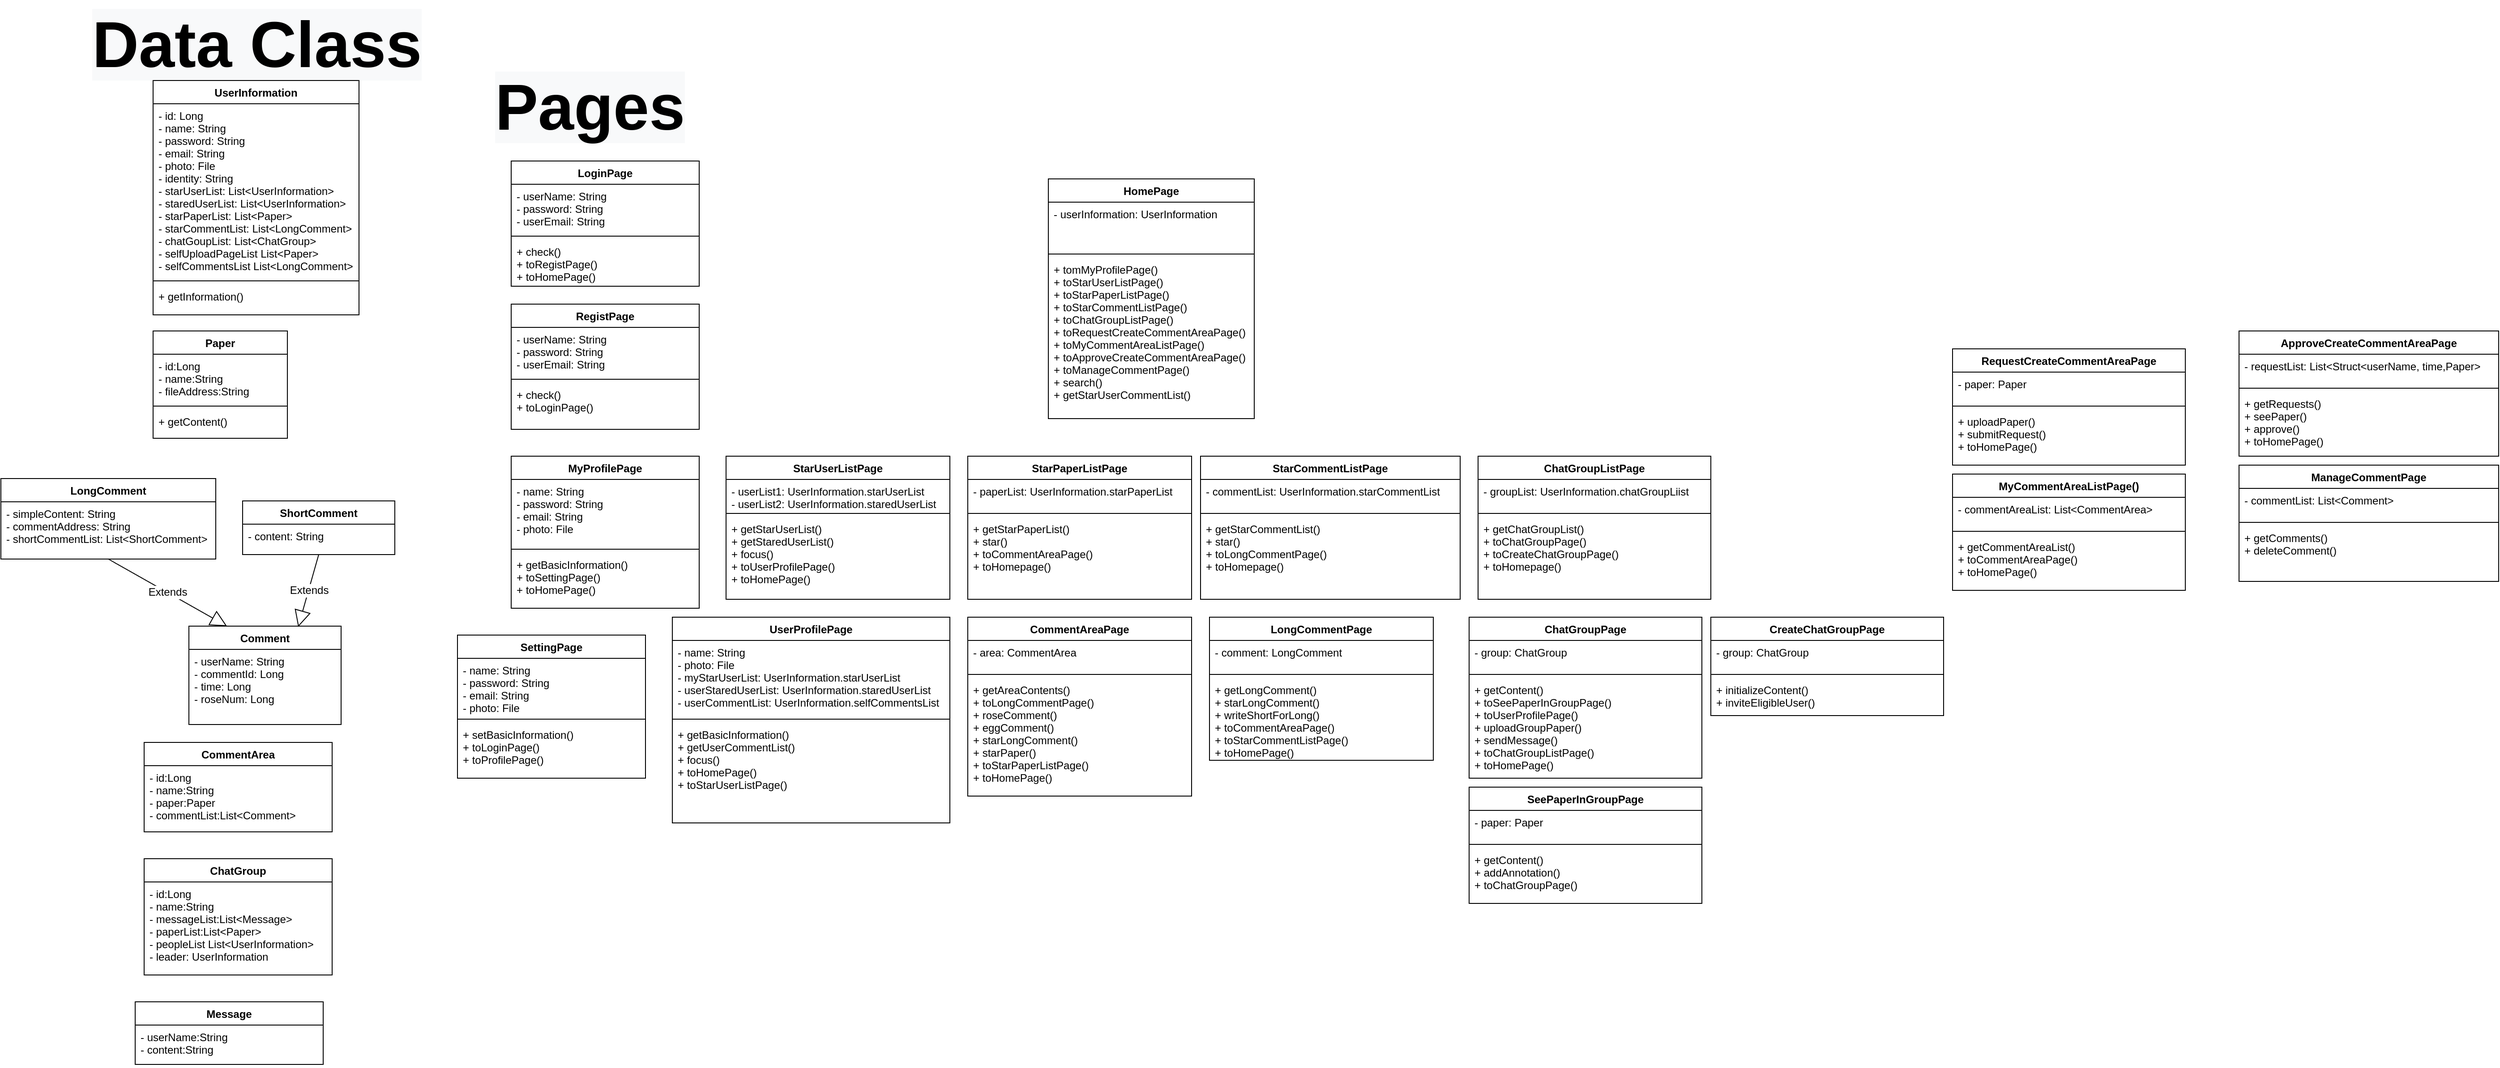 <mxfile version="13.10.0" type="github">
  <diagram id="C5RBs43oDa-KdzZeNtuy" name="Page-1">
    <mxGraphModel dx="1422" dy="794" grid="1" gridSize="10" guides="1" tooltips="1" connect="1" arrows="1" fold="1" page="1" pageScale="1" pageWidth="4681" pageHeight="3300" math="0" shadow="0">
      <root>
        <mxCell id="WIyWlLk6GJQsqaUBKTNV-0" />
        <mxCell id="WIyWlLk6GJQsqaUBKTNV-1" parent="WIyWlLk6GJQsqaUBKTNV-0" />
        <mxCell id="Cxy3Sewu2v3tstVAsMVQ-8" value="ChatGroup" style="swimlane;fontStyle=1;align=center;verticalAlign=top;childLayout=stackLayout;horizontal=1;startSize=26;horizontalStack=0;resizeParent=1;resizeLast=0;collapsible=1;marginBottom=0;rounded=0;shadow=0;strokeWidth=1;" vertex="1" parent="WIyWlLk6GJQsqaUBKTNV-1">
          <mxGeometry x="220" y="2240" width="210" height="130" as="geometry">
            <mxRectangle x="230" y="140" width="160" height="26" as="alternateBounds" />
          </mxGeometry>
        </mxCell>
        <mxCell id="Cxy3Sewu2v3tstVAsMVQ-9" value="- id:Long&#xa;- name:String&#xa;- messageList:List&lt;Message&gt;&#xa;- paperList:List&lt;Paper&gt;&#xa;- peopleList List&lt;UserInformation&gt;&#xa;- leader: UserInformation" style="text;align=left;verticalAlign=top;spacingLeft=4;spacingRight=4;overflow=hidden;rotatable=0;points=[[0,0.5],[1,0.5]];portConstraint=eastwest;" vertex="1" parent="Cxy3Sewu2v3tstVAsMVQ-8">
          <mxGeometry y="26" width="210" height="104" as="geometry" />
        </mxCell>
        <mxCell id="Cxy3Sewu2v3tstVAsMVQ-23" value="CommentArea" style="swimlane;fontStyle=1;align=center;verticalAlign=top;childLayout=stackLayout;horizontal=1;startSize=26;horizontalStack=0;resizeParent=1;resizeLast=0;collapsible=1;marginBottom=0;rounded=0;shadow=0;strokeWidth=1;" vertex="1" parent="WIyWlLk6GJQsqaUBKTNV-1">
          <mxGeometry x="220" y="2110" width="210" height="100" as="geometry">
            <mxRectangle x="230" y="140" width="160" height="26" as="alternateBounds" />
          </mxGeometry>
        </mxCell>
        <mxCell id="Cxy3Sewu2v3tstVAsMVQ-24" value="- id:Long&#xa;- name:String&#xa;- paper:Paper&#xa;- commentList:List&lt;Comment&gt;" style="text;align=left;verticalAlign=top;spacingLeft=4;spacingRight=4;overflow=hidden;rotatable=0;points=[[0,0.5],[1,0.5]];portConstraint=eastwest;" vertex="1" parent="Cxy3Sewu2v3tstVAsMVQ-23">
          <mxGeometry y="26" width="210" height="74" as="geometry" />
        </mxCell>
        <mxCell id="Cxy3Sewu2v3tstVAsMVQ-37" value="LoginPage" style="swimlane;fontStyle=1;align=center;verticalAlign=top;childLayout=stackLayout;horizontal=1;startSize=26;horizontalStack=0;resizeParent=1;resizeLast=0;collapsible=1;marginBottom=0;rounded=0;shadow=0;strokeWidth=1;" vertex="1" parent="WIyWlLk6GJQsqaUBKTNV-1">
          <mxGeometry x="630" y="1460" width="210" height="140" as="geometry">
            <mxRectangle x="230" y="140" width="160" height="26" as="alternateBounds" />
          </mxGeometry>
        </mxCell>
        <mxCell id="Cxy3Sewu2v3tstVAsMVQ-38" value="- userName: String&#xa;- password: String&#xa;- userEmail: String" style="text;align=left;verticalAlign=top;spacingLeft=4;spacingRight=4;overflow=hidden;rotatable=0;points=[[0,0.5],[1,0.5]];portConstraint=eastwest;" vertex="1" parent="Cxy3Sewu2v3tstVAsMVQ-37">
          <mxGeometry y="26" width="210" height="54" as="geometry" />
        </mxCell>
        <mxCell id="Cxy3Sewu2v3tstVAsMVQ-39" value="" style="line;html=1;strokeWidth=1;align=left;verticalAlign=middle;spacingTop=-1;spacingLeft=3;spacingRight=3;rotatable=0;labelPosition=right;points=[];portConstraint=eastwest;" vertex="1" parent="Cxy3Sewu2v3tstVAsMVQ-37">
          <mxGeometry y="80" width="210" height="8" as="geometry" />
        </mxCell>
        <mxCell id="Cxy3Sewu2v3tstVAsMVQ-40" value="+ check()&#xa;+ toRegistPage()&#xa;+ toHomePage()" style="text;align=left;verticalAlign=top;spacingLeft=4;spacingRight=4;overflow=hidden;rotatable=0;points=[[0,0.5],[1,0.5]];portConstraint=eastwest;" vertex="1" parent="Cxy3Sewu2v3tstVAsMVQ-37">
          <mxGeometry y="88" width="210" height="52" as="geometry" />
        </mxCell>
        <mxCell id="Cxy3Sewu2v3tstVAsMVQ-41" value="RegistPage" style="swimlane;fontStyle=1;align=center;verticalAlign=top;childLayout=stackLayout;horizontal=1;startSize=26;horizontalStack=0;resizeParent=1;resizeLast=0;collapsible=1;marginBottom=0;rounded=0;shadow=0;strokeWidth=1;" vertex="1" parent="WIyWlLk6GJQsqaUBKTNV-1">
          <mxGeometry x="630" y="1620" width="210" height="140" as="geometry">
            <mxRectangle x="230" y="140" width="160" height="26" as="alternateBounds" />
          </mxGeometry>
        </mxCell>
        <mxCell id="Cxy3Sewu2v3tstVAsMVQ-42" value="- userName: String&#xa;- password: String&#xa;- userEmail: String" style="text;align=left;verticalAlign=top;spacingLeft=4;spacingRight=4;overflow=hidden;rotatable=0;points=[[0,0.5],[1,0.5]];portConstraint=eastwest;" vertex="1" parent="Cxy3Sewu2v3tstVAsMVQ-41">
          <mxGeometry y="26" width="210" height="54" as="geometry" />
        </mxCell>
        <mxCell id="Cxy3Sewu2v3tstVAsMVQ-43" value="" style="line;html=1;strokeWidth=1;align=left;verticalAlign=middle;spacingTop=-1;spacingLeft=3;spacingRight=3;rotatable=0;labelPosition=right;points=[];portConstraint=eastwest;" vertex="1" parent="Cxy3Sewu2v3tstVAsMVQ-41">
          <mxGeometry y="80" width="210" height="8" as="geometry" />
        </mxCell>
        <mxCell id="Cxy3Sewu2v3tstVAsMVQ-44" value="+ check()&#xa;+ toLoginPage()" style="text;align=left;verticalAlign=top;spacingLeft=4;spacingRight=4;overflow=hidden;rotatable=0;points=[[0,0.5],[1,0.5]];portConstraint=eastwest;" vertex="1" parent="Cxy3Sewu2v3tstVAsMVQ-41">
          <mxGeometry y="88" width="210" height="52" as="geometry" />
        </mxCell>
        <mxCell id="Cxy3Sewu2v3tstVAsMVQ-47" value="&lt;span style=&quot;color: rgb(0, 0, 0); font-family: helvetica; font-size: 72px; font-style: normal; font-weight: 700; letter-spacing: normal; text-align: center; text-indent: 0px; text-transform: none; word-spacing: 0px; background-color: rgb(248, 249, 250); display: inline; float: none;&quot;&gt;Pages&lt;br style=&quot;font-size: 72px;&quot;&gt;&lt;/span&gt;" style="text;whiteSpace=wrap;html=1;fontSize=72;" vertex="1" parent="WIyWlLk6GJQsqaUBKTNV-1">
          <mxGeometry x="610" y="1350" width="250" height="90" as="geometry" />
        </mxCell>
        <mxCell id="Cxy3Sewu2v3tstVAsMVQ-48" value="HomePage" style="swimlane;fontStyle=1;align=center;verticalAlign=top;childLayout=stackLayout;horizontal=1;startSize=26;horizontalStack=0;resizeParent=1;resizeLast=0;collapsible=1;marginBottom=0;rounded=0;shadow=0;strokeWidth=1;" vertex="1" parent="WIyWlLk6GJQsqaUBKTNV-1">
          <mxGeometry x="1230" y="1480" width="230" height="268" as="geometry">
            <mxRectangle x="230" y="140" width="160" height="26" as="alternateBounds" />
          </mxGeometry>
        </mxCell>
        <mxCell id="Cxy3Sewu2v3tstVAsMVQ-49" value="- userInformation: UserInformation" style="text;align=left;verticalAlign=top;spacingLeft=4;spacingRight=4;overflow=hidden;rotatable=0;points=[[0,0.5],[1,0.5]];portConstraint=eastwest;" vertex="1" parent="Cxy3Sewu2v3tstVAsMVQ-48">
          <mxGeometry y="26" width="230" height="54" as="geometry" />
        </mxCell>
        <mxCell id="Cxy3Sewu2v3tstVAsMVQ-50" value="" style="line;html=1;strokeWidth=1;align=left;verticalAlign=middle;spacingTop=-1;spacingLeft=3;spacingRight=3;rotatable=0;labelPosition=right;points=[];portConstraint=eastwest;" vertex="1" parent="Cxy3Sewu2v3tstVAsMVQ-48">
          <mxGeometry y="80" width="230" height="8" as="geometry" />
        </mxCell>
        <mxCell id="Cxy3Sewu2v3tstVAsMVQ-51" value="+ tomMyProfilePage()&#xa;+ toStarUserListPage()&#xa;+ toStarPaperListPage()&#xa;+ toStarCommentListPage()&#xa;+ toChatGroupListPage()&#xa;+ toRequestCreateCommentAreaPage()&#xa;+ toMyCommentAreaListPage()&#xa;+ toApproveCreateCommentAreaPage()&#xa;+ toManageCommentPage()&#xa;+ search()&#xa;+ getStarUserCommentList()" style="text;align=left;verticalAlign=top;spacingLeft=4;spacingRight=4;overflow=hidden;rotatable=0;points=[[0,0.5],[1,0.5]];portConstraint=eastwest;" vertex="1" parent="Cxy3Sewu2v3tstVAsMVQ-48">
          <mxGeometry y="88" width="230" height="162" as="geometry" />
        </mxCell>
        <mxCell id="Cxy3Sewu2v3tstVAsMVQ-52" value="&lt;span style=&quot;color: rgb(0 , 0 , 0) ; font-family: &amp;#34;helvetica&amp;#34; ; font-size: 72px ; font-style: normal ; font-weight: 700 ; letter-spacing: normal ; text-align: center ; text-indent: 0px ; text-transform: none ; word-spacing: 0px ; background-color: rgb(248 , 249 , 250) ; display: inline ; float: none&quot;&gt;Data Class&lt;br style=&quot;font-size: 72px&quot;&gt;&lt;/span&gt;" style="text;whiteSpace=wrap;html=1;fontSize=72;" vertex="1" parent="WIyWlLk6GJQsqaUBKTNV-1">
          <mxGeometry x="160" y="1280" width="400" height="90" as="geometry" />
        </mxCell>
        <mxCell id="Cxy3Sewu2v3tstVAsMVQ-53" value="UserInformation" style="swimlane;fontStyle=1;align=center;verticalAlign=top;childLayout=stackLayout;horizontal=1;startSize=26;horizontalStack=0;resizeParent=1;resizeLast=0;collapsible=1;marginBottom=0;rounded=0;shadow=0;strokeWidth=1;" vertex="1" parent="WIyWlLk6GJQsqaUBKTNV-1">
          <mxGeometry x="230" y="1370" width="230" height="262" as="geometry">
            <mxRectangle x="630" y="1370" width="160" height="26" as="alternateBounds" />
          </mxGeometry>
        </mxCell>
        <mxCell id="Cxy3Sewu2v3tstVAsMVQ-54" value="- id: Long&#xa;- name: String&#xa;- password: String&#xa;- email: String&#xa;- photo: File&#xa;- identity: String&#xa;- starUserList: List&lt;UserInformation&gt;&#xa;- staredUserList: List&lt;UserInformation&gt;&#xa;- starPaperList: List&lt;Paper&gt;&#xa;- starCommentList: List&lt;LongComment&gt;&#xa;- chatGoupList: List&lt;ChatGroup&gt;&#xa;- selfUploadPageList List&lt;Paper&gt;&#xa;- selfCommentsList List&lt;LongComment&gt;" style="text;align=left;verticalAlign=top;spacingLeft=4;spacingRight=4;overflow=hidden;rotatable=0;points=[[0,0.5],[1,0.5]];portConstraint=eastwest;" vertex="1" parent="Cxy3Sewu2v3tstVAsMVQ-53">
          <mxGeometry y="26" width="230" height="194" as="geometry" />
        </mxCell>
        <mxCell id="Cxy3Sewu2v3tstVAsMVQ-60" value="" style="line;strokeWidth=1;fillColor=none;align=left;verticalAlign=middle;spacingTop=-1;spacingLeft=3;spacingRight=3;rotatable=0;labelPosition=right;points=[];portConstraint=eastwest;fontSize=72;" vertex="1" parent="Cxy3Sewu2v3tstVAsMVQ-53">
          <mxGeometry y="220" width="230" height="8" as="geometry" />
        </mxCell>
        <mxCell id="Cxy3Sewu2v3tstVAsMVQ-85" value="+ getInformation()" style="text;align=left;verticalAlign=top;spacingLeft=4;spacingRight=4;overflow=hidden;rotatable=0;points=[[0,0.5],[1,0.5]];portConstraint=eastwest;" vertex="1" parent="Cxy3Sewu2v3tstVAsMVQ-53">
          <mxGeometry y="228" width="230" height="20" as="geometry" />
        </mxCell>
        <mxCell id="Cxy3Sewu2v3tstVAsMVQ-55" value="Paper" style="swimlane;fontStyle=1;align=center;verticalAlign=top;childLayout=stackLayout;horizontal=1;startSize=26;horizontalStack=0;resizeParent=1;resizeLast=0;collapsible=1;marginBottom=0;rounded=0;shadow=0;strokeWidth=1;" vertex="1" parent="WIyWlLk6GJQsqaUBKTNV-1">
          <mxGeometry x="230" y="1650" width="150" height="120" as="geometry">
            <mxRectangle x="230" y="140" width="160" height="26" as="alternateBounds" />
          </mxGeometry>
        </mxCell>
        <mxCell id="Cxy3Sewu2v3tstVAsMVQ-56" value="- id:Long&#xa;- name:String&#xa;- fileAddress:String" style="text;align=left;verticalAlign=top;spacingLeft=4;spacingRight=4;overflow=hidden;rotatable=0;points=[[0,0.5],[1,0.5]];portConstraint=eastwest;" vertex="1" parent="Cxy3Sewu2v3tstVAsMVQ-55">
          <mxGeometry y="26" width="150" height="54" as="geometry" />
        </mxCell>
        <mxCell id="Cxy3Sewu2v3tstVAsMVQ-57" value="" style="line;html=1;strokeWidth=1;align=left;verticalAlign=middle;spacingTop=-1;spacingLeft=3;spacingRight=3;rotatable=0;labelPosition=right;points=[];portConstraint=eastwest;" vertex="1" parent="Cxy3Sewu2v3tstVAsMVQ-55">
          <mxGeometry y="80" width="150" height="8" as="geometry" />
        </mxCell>
        <mxCell id="Cxy3Sewu2v3tstVAsMVQ-58" value="+ getContent()" style="text;align=left;verticalAlign=top;spacingLeft=4;spacingRight=4;overflow=hidden;rotatable=0;points=[[0,0.5],[1,0.5]];portConstraint=eastwest;" vertex="1" parent="Cxy3Sewu2v3tstVAsMVQ-55">
          <mxGeometry y="88" width="150" height="32" as="geometry" />
        </mxCell>
        <mxCell id="Cxy3Sewu2v3tstVAsMVQ-61" value="LongComment" style="swimlane;fontStyle=1;align=center;verticalAlign=top;childLayout=stackLayout;horizontal=1;startSize=26;horizontalStack=0;resizeParent=1;resizeLast=0;collapsible=1;marginBottom=0;rounded=0;shadow=0;strokeWidth=1;" vertex="1" parent="WIyWlLk6GJQsqaUBKTNV-1">
          <mxGeometry x="60" y="1815" width="240" height="90" as="geometry">
            <mxRectangle x="230" y="140" width="160" height="26" as="alternateBounds" />
          </mxGeometry>
        </mxCell>
        <mxCell id="Cxy3Sewu2v3tstVAsMVQ-62" value="- simpleContent: String&#xa;- commentAddress: String&#xa;- shortCommentList: List&lt;ShortComment&gt;" style="text;align=left;verticalAlign=top;spacingLeft=4;spacingRight=4;overflow=hidden;rotatable=0;points=[[0,0.5],[1,0.5]];portConstraint=eastwest;" vertex="1" parent="Cxy3Sewu2v3tstVAsMVQ-61">
          <mxGeometry y="26" width="240" height="44" as="geometry" />
        </mxCell>
        <mxCell id="Cxy3Sewu2v3tstVAsMVQ-63" value="ShortComment" style="swimlane;fontStyle=1;align=center;verticalAlign=top;childLayout=stackLayout;horizontal=1;startSize=26;horizontalStack=0;resizeParent=1;resizeLast=0;collapsible=1;marginBottom=0;rounded=0;shadow=0;strokeWidth=1;" vertex="1" parent="WIyWlLk6GJQsqaUBKTNV-1">
          <mxGeometry x="330" y="1840" width="170" height="60" as="geometry">
            <mxRectangle x="230" y="140" width="160" height="26" as="alternateBounds" />
          </mxGeometry>
        </mxCell>
        <mxCell id="Cxy3Sewu2v3tstVAsMVQ-64" value="- content: String" style="text;align=left;verticalAlign=top;spacingLeft=4;spacingRight=4;overflow=hidden;rotatable=0;points=[[0,0.5],[1,0.5]];portConstraint=eastwest;" vertex="1" parent="Cxy3Sewu2v3tstVAsMVQ-63">
          <mxGeometry y="26" width="170" height="24" as="geometry" />
        </mxCell>
        <mxCell id="Cxy3Sewu2v3tstVAsMVQ-69" value="MyProfilePage" style="swimlane;fontStyle=1;align=center;verticalAlign=top;childLayout=stackLayout;horizontal=1;startSize=26;horizontalStack=0;resizeParent=1;resizeLast=0;collapsible=1;marginBottom=0;rounded=0;shadow=0;strokeWidth=1;" vertex="1" parent="WIyWlLk6GJQsqaUBKTNV-1">
          <mxGeometry x="630" y="1790" width="210" height="170" as="geometry">
            <mxRectangle x="230" y="140" width="160" height="26" as="alternateBounds" />
          </mxGeometry>
        </mxCell>
        <mxCell id="Cxy3Sewu2v3tstVAsMVQ-70" value="- name: String&#xa;- password: String&#xa;- email: String&#xa;- photo: File" style="text;align=left;verticalAlign=top;spacingLeft=4;spacingRight=4;overflow=hidden;rotatable=0;points=[[0,0.5],[1,0.5]];portConstraint=eastwest;" vertex="1" parent="Cxy3Sewu2v3tstVAsMVQ-69">
          <mxGeometry y="26" width="210" height="74" as="geometry" />
        </mxCell>
        <mxCell id="Cxy3Sewu2v3tstVAsMVQ-71" value="" style="line;html=1;strokeWidth=1;align=left;verticalAlign=middle;spacingTop=-1;spacingLeft=3;spacingRight=3;rotatable=0;labelPosition=right;points=[];portConstraint=eastwest;" vertex="1" parent="Cxy3Sewu2v3tstVAsMVQ-69">
          <mxGeometry y="100" width="210" height="8" as="geometry" />
        </mxCell>
        <mxCell id="Cxy3Sewu2v3tstVAsMVQ-72" value="+ getBasicInformation()&#xa;+ toSettingPage()&#xa;+ toHomePage()&#xa;" style="text;align=left;verticalAlign=top;spacingLeft=4;spacingRight=4;overflow=hidden;rotatable=0;points=[[0,0.5],[1,0.5]];portConstraint=eastwest;" vertex="1" parent="Cxy3Sewu2v3tstVAsMVQ-69">
          <mxGeometry y="108" width="210" height="62" as="geometry" />
        </mxCell>
        <mxCell id="Cxy3Sewu2v3tstVAsMVQ-73" value="SettingPage" style="swimlane;fontStyle=1;align=center;verticalAlign=top;childLayout=stackLayout;horizontal=1;startSize=26;horizontalStack=0;resizeParent=1;resizeLast=0;collapsible=1;marginBottom=0;rounded=0;shadow=0;strokeWidth=1;" vertex="1" parent="WIyWlLk6GJQsqaUBKTNV-1">
          <mxGeometry x="570" y="1990" width="210" height="160" as="geometry">
            <mxRectangle x="230" y="140" width="160" height="26" as="alternateBounds" />
          </mxGeometry>
        </mxCell>
        <mxCell id="Cxy3Sewu2v3tstVAsMVQ-74" value="- name: String&#xa;- password: String&#xa;- email: String&#xa;- photo: File" style="text;align=left;verticalAlign=top;spacingLeft=4;spacingRight=4;overflow=hidden;rotatable=0;points=[[0,0.5],[1,0.5]];portConstraint=eastwest;" vertex="1" parent="Cxy3Sewu2v3tstVAsMVQ-73">
          <mxGeometry y="26" width="210" height="64" as="geometry" />
        </mxCell>
        <mxCell id="Cxy3Sewu2v3tstVAsMVQ-75" value="" style="line;html=1;strokeWidth=1;align=left;verticalAlign=middle;spacingTop=-1;spacingLeft=3;spacingRight=3;rotatable=0;labelPosition=right;points=[];portConstraint=eastwest;" vertex="1" parent="Cxy3Sewu2v3tstVAsMVQ-73">
          <mxGeometry y="90" width="210" height="8" as="geometry" />
        </mxCell>
        <mxCell id="Cxy3Sewu2v3tstVAsMVQ-76" value="+ setBasicInformation()&#xa;+ toLoginPage()&#xa;+ toProfilePage()&#xa;" style="text;align=left;verticalAlign=top;spacingLeft=4;spacingRight=4;overflow=hidden;rotatable=0;points=[[0,0.5],[1,0.5]];portConstraint=eastwest;" vertex="1" parent="Cxy3Sewu2v3tstVAsMVQ-73">
          <mxGeometry y="98" width="210" height="62" as="geometry" />
        </mxCell>
        <mxCell id="Cxy3Sewu2v3tstVAsMVQ-77" value="StarUserListPage" style="swimlane;fontStyle=1;align=center;verticalAlign=top;childLayout=stackLayout;horizontal=1;startSize=26;horizontalStack=0;resizeParent=1;resizeLast=0;collapsible=1;marginBottom=0;rounded=0;shadow=0;strokeWidth=1;" vertex="1" parent="WIyWlLk6GJQsqaUBKTNV-1">
          <mxGeometry x="870" y="1790" width="250" height="160" as="geometry">
            <mxRectangle x="230" y="140" width="160" height="26" as="alternateBounds" />
          </mxGeometry>
        </mxCell>
        <mxCell id="Cxy3Sewu2v3tstVAsMVQ-78" value="- userList1: UserInformation.starUserList&#xa;- userList2: UserInformation.staredUserList" style="text;align=left;verticalAlign=top;spacingLeft=4;spacingRight=4;overflow=hidden;rotatable=0;points=[[0,0.5],[1,0.5]];portConstraint=eastwest;" vertex="1" parent="Cxy3Sewu2v3tstVAsMVQ-77">
          <mxGeometry y="26" width="250" height="34" as="geometry" />
        </mxCell>
        <mxCell id="Cxy3Sewu2v3tstVAsMVQ-79" value="" style="line;html=1;strokeWidth=1;align=left;verticalAlign=middle;spacingTop=-1;spacingLeft=3;spacingRight=3;rotatable=0;labelPosition=right;points=[];portConstraint=eastwest;" vertex="1" parent="Cxy3Sewu2v3tstVAsMVQ-77">
          <mxGeometry y="60" width="250" height="8" as="geometry" />
        </mxCell>
        <mxCell id="Cxy3Sewu2v3tstVAsMVQ-80" value="+ getStarUserList()&#xa;+ getStaredUserList()&#xa;+ focus()&#xa;+ toUserProfilePage()&#xa;+ toHomePage()" style="text;align=left;verticalAlign=top;spacingLeft=4;spacingRight=4;overflow=hidden;rotatable=0;points=[[0,0.5],[1,0.5]];portConstraint=eastwest;" vertex="1" parent="Cxy3Sewu2v3tstVAsMVQ-77">
          <mxGeometry y="68" width="250" height="92" as="geometry" />
        </mxCell>
        <mxCell id="Cxy3Sewu2v3tstVAsMVQ-81" value="UserProfilePage" style="swimlane;fontStyle=1;align=center;verticalAlign=top;childLayout=stackLayout;horizontal=1;startSize=26;horizontalStack=0;resizeParent=1;resizeLast=0;collapsible=1;marginBottom=0;rounded=0;shadow=0;strokeWidth=1;" vertex="1" parent="WIyWlLk6GJQsqaUBKTNV-1">
          <mxGeometry x="810" y="1970" width="310" height="230" as="geometry">
            <mxRectangle x="230" y="140" width="160" height="26" as="alternateBounds" />
          </mxGeometry>
        </mxCell>
        <mxCell id="Cxy3Sewu2v3tstVAsMVQ-82" value="- name: String&#xa;- photo: File&#xa;- myStarUserList: UserInformation.starUserList&#xa;- userStaredUserList: UserInformation.staredUserList&#xa;- userCommentList: UserInformation.selfCommentsList" style="text;align=left;verticalAlign=top;spacingLeft=4;spacingRight=4;overflow=hidden;rotatable=0;points=[[0,0.5],[1,0.5]];portConstraint=eastwest;" vertex="1" parent="Cxy3Sewu2v3tstVAsMVQ-81">
          <mxGeometry y="26" width="310" height="84" as="geometry" />
        </mxCell>
        <mxCell id="Cxy3Sewu2v3tstVAsMVQ-83" value="" style="line;html=1;strokeWidth=1;align=left;verticalAlign=middle;spacingTop=-1;spacingLeft=3;spacingRight=3;rotatable=0;labelPosition=right;points=[];portConstraint=eastwest;" vertex="1" parent="Cxy3Sewu2v3tstVAsMVQ-81">
          <mxGeometry y="110" width="310" height="8" as="geometry" />
        </mxCell>
        <mxCell id="Cxy3Sewu2v3tstVAsMVQ-84" value="+ getBasicInformation()&#xa;+ getUserCommentList()&#xa;+ focus()&#xa;+ toHomePage()&#xa;+ toStarUserListPage()&#xa;" style="text;align=left;verticalAlign=top;spacingLeft=4;spacingRight=4;overflow=hidden;rotatable=0;points=[[0,0.5],[1,0.5]];portConstraint=eastwest;" vertex="1" parent="Cxy3Sewu2v3tstVAsMVQ-81">
          <mxGeometry y="118" width="310" height="112" as="geometry" />
        </mxCell>
        <mxCell id="Cxy3Sewu2v3tstVAsMVQ-86" value="StarPaperListPage" style="swimlane;fontStyle=1;align=center;verticalAlign=top;childLayout=stackLayout;horizontal=1;startSize=26;horizontalStack=0;resizeParent=1;resizeLast=0;collapsible=1;marginBottom=0;rounded=0;shadow=0;strokeWidth=1;" vertex="1" parent="WIyWlLk6GJQsqaUBKTNV-1">
          <mxGeometry x="1140" y="1790" width="250" height="160" as="geometry">
            <mxRectangle x="230" y="140" width="160" height="26" as="alternateBounds" />
          </mxGeometry>
        </mxCell>
        <mxCell id="Cxy3Sewu2v3tstVAsMVQ-87" value="- paperList: UserInformation.starPaperList" style="text;align=left;verticalAlign=top;spacingLeft=4;spacingRight=4;overflow=hidden;rotatable=0;points=[[0,0.5],[1,0.5]];portConstraint=eastwest;" vertex="1" parent="Cxy3Sewu2v3tstVAsMVQ-86">
          <mxGeometry y="26" width="250" height="34" as="geometry" />
        </mxCell>
        <mxCell id="Cxy3Sewu2v3tstVAsMVQ-88" value="" style="line;html=1;strokeWidth=1;align=left;verticalAlign=middle;spacingTop=-1;spacingLeft=3;spacingRight=3;rotatable=0;labelPosition=right;points=[];portConstraint=eastwest;" vertex="1" parent="Cxy3Sewu2v3tstVAsMVQ-86">
          <mxGeometry y="60" width="250" height="8" as="geometry" />
        </mxCell>
        <mxCell id="Cxy3Sewu2v3tstVAsMVQ-89" value="+ getStarPaperList()&#xa;+ star()&#xa;+ toCommentAreaPage()&#xa;+ toHomepage()&#xa;" style="text;align=left;verticalAlign=top;spacingLeft=4;spacingRight=4;overflow=hidden;rotatable=0;points=[[0,0.5],[1,0.5]];portConstraint=eastwest;" vertex="1" parent="Cxy3Sewu2v3tstVAsMVQ-86">
          <mxGeometry y="68" width="250" height="92" as="geometry" />
        </mxCell>
        <mxCell id="Cxy3Sewu2v3tstVAsMVQ-90" value="CommentAreaPage" style="swimlane;fontStyle=1;align=center;verticalAlign=top;childLayout=stackLayout;horizontal=1;startSize=26;horizontalStack=0;resizeParent=1;resizeLast=0;collapsible=1;marginBottom=0;rounded=0;shadow=0;strokeWidth=1;" vertex="1" parent="WIyWlLk6GJQsqaUBKTNV-1">
          <mxGeometry x="1140" y="1970" width="250" height="200" as="geometry">
            <mxRectangle x="230" y="140" width="160" height="26" as="alternateBounds" />
          </mxGeometry>
        </mxCell>
        <mxCell id="Cxy3Sewu2v3tstVAsMVQ-91" value="- area: CommentArea" style="text;align=left;verticalAlign=top;spacingLeft=4;spacingRight=4;overflow=hidden;rotatable=0;points=[[0,0.5],[1,0.5]];portConstraint=eastwest;" vertex="1" parent="Cxy3Sewu2v3tstVAsMVQ-90">
          <mxGeometry y="26" width="250" height="34" as="geometry" />
        </mxCell>
        <mxCell id="Cxy3Sewu2v3tstVAsMVQ-92" value="" style="line;html=1;strokeWidth=1;align=left;verticalAlign=middle;spacingTop=-1;spacingLeft=3;spacingRight=3;rotatable=0;labelPosition=right;points=[];portConstraint=eastwest;" vertex="1" parent="Cxy3Sewu2v3tstVAsMVQ-90">
          <mxGeometry y="60" width="250" height="8" as="geometry" />
        </mxCell>
        <mxCell id="Cxy3Sewu2v3tstVAsMVQ-93" value="+ getAreaContents()&#xa;+ toLongCommentPage()&#xa;+ roseComment()&#xa;+ eggComment()&#xa;+ starLongComment()&#xa;+ starPaper()&#xa;+ toStarPaperListPage()&#xa;+ toHomePage()&#xa;" style="text;align=left;verticalAlign=top;spacingLeft=4;spacingRight=4;overflow=hidden;rotatable=0;points=[[0,0.5],[1,0.5]];portConstraint=eastwest;" vertex="1" parent="Cxy3Sewu2v3tstVAsMVQ-90">
          <mxGeometry y="68" width="250" height="132" as="geometry" />
        </mxCell>
        <mxCell id="Cxy3Sewu2v3tstVAsMVQ-94" value="Extends" style="endArrow=block;endSize=16;endFill=0;html=1;fontSize=12;entryX=0.25;entryY=0;entryDx=0;entryDy=0;exitX=0.5;exitY=1;exitDx=0;exitDy=0;" edge="1" parent="WIyWlLk6GJQsqaUBKTNV-1" source="Cxy3Sewu2v3tstVAsMVQ-61" target="Cxy3Sewu2v3tstVAsMVQ-95">
          <mxGeometry width="160" relative="1" as="geometry">
            <mxPoint x="280" y="1900" as="sourcePoint" />
            <mxPoint x="330" y="1970" as="targetPoint" />
          </mxGeometry>
        </mxCell>
        <mxCell id="Cxy3Sewu2v3tstVAsMVQ-95" value="Comment" style="swimlane;fontStyle=1;align=center;verticalAlign=top;childLayout=stackLayout;horizontal=1;startSize=26;horizontalStack=0;resizeParent=1;resizeLast=0;collapsible=1;marginBottom=0;rounded=0;shadow=0;strokeWidth=1;" vertex="1" parent="WIyWlLk6GJQsqaUBKTNV-1">
          <mxGeometry x="270" y="1980" width="170" height="110" as="geometry">
            <mxRectangle x="230" y="140" width="160" height="26" as="alternateBounds" />
          </mxGeometry>
        </mxCell>
        <mxCell id="Cxy3Sewu2v3tstVAsMVQ-96" value="- userName: String&#xa;- commentId: Long&#xa;- time: Long&#xa;- roseNum: Long" style="text;align=left;verticalAlign=top;spacingLeft=4;spacingRight=4;overflow=hidden;rotatable=0;points=[[0,0.5],[1,0.5]];portConstraint=eastwest;" vertex="1" parent="Cxy3Sewu2v3tstVAsMVQ-95">
          <mxGeometry y="26" width="170" height="84" as="geometry" />
        </mxCell>
        <mxCell id="Cxy3Sewu2v3tstVAsMVQ-98" value="Extends" style="endArrow=block;endSize=16;endFill=0;html=1;fontSize=12;entryX=0.718;entryY=0.008;entryDx=0;entryDy=0;entryPerimeter=0;exitX=0.5;exitY=1;exitDx=0;exitDy=0;" edge="1" parent="WIyWlLk6GJQsqaUBKTNV-1" source="Cxy3Sewu2v3tstVAsMVQ-63" target="Cxy3Sewu2v3tstVAsMVQ-95">
          <mxGeometry width="160" relative="1" as="geometry">
            <mxPoint x="495" y="1905" as="sourcePoint" />
            <mxPoint x="312.5" y="1980" as="targetPoint" />
          </mxGeometry>
        </mxCell>
        <mxCell id="Cxy3Sewu2v3tstVAsMVQ-99" value="LongCommentPage" style="swimlane;fontStyle=1;align=center;verticalAlign=top;childLayout=stackLayout;horizontal=1;startSize=26;horizontalStack=0;resizeParent=1;resizeLast=0;collapsible=1;marginBottom=0;rounded=0;shadow=0;strokeWidth=1;" vertex="1" parent="WIyWlLk6GJQsqaUBKTNV-1">
          <mxGeometry x="1410" y="1970" width="250" height="160" as="geometry">
            <mxRectangle x="230" y="140" width="160" height="26" as="alternateBounds" />
          </mxGeometry>
        </mxCell>
        <mxCell id="Cxy3Sewu2v3tstVAsMVQ-100" value="- comment: LongComment" style="text;align=left;verticalAlign=top;spacingLeft=4;spacingRight=4;overflow=hidden;rotatable=0;points=[[0,0.5],[1,0.5]];portConstraint=eastwest;" vertex="1" parent="Cxy3Sewu2v3tstVAsMVQ-99">
          <mxGeometry y="26" width="250" height="34" as="geometry" />
        </mxCell>
        <mxCell id="Cxy3Sewu2v3tstVAsMVQ-101" value="" style="line;html=1;strokeWidth=1;align=left;verticalAlign=middle;spacingTop=-1;spacingLeft=3;spacingRight=3;rotatable=0;labelPosition=right;points=[];portConstraint=eastwest;" vertex="1" parent="Cxy3Sewu2v3tstVAsMVQ-99">
          <mxGeometry y="60" width="250" height="8" as="geometry" />
        </mxCell>
        <mxCell id="Cxy3Sewu2v3tstVAsMVQ-102" value="+ getLongComment()&#xa;+ starLongComment()&#xa;+ writeShortForLong()&#xa;+ toCommentAreaPage()&#xa;+ toStarCommentListPage()&#xa;+ toHomePage()" style="text;align=left;verticalAlign=top;spacingLeft=4;spacingRight=4;overflow=hidden;rotatable=0;points=[[0,0.5],[1,0.5]];portConstraint=eastwest;" vertex="1" parent="Cxy3Sewu2v3tstVAsMVQ-99">
          <mxGeometry y="68" width="250" height="92" as="geometry" />
        </mxCell>
        <mxCell id="Cxy3Sewu2v3tstVAsMVQ-103" value="StarCommentListPage" style="swimlane;fontStyle=1;align=center;verticalAlign=top;childLayout=stackLayout;horizontal=1;startSize=26;horizontalStack=0;resizeParent=1;resizeLast=0;collapsible=1;marginBottom=0;rounded=0;shadow=0;strokeWidth=1;" vertex="1" parent="WIyWlLk6GJQsqaUBKTNV-1">
          <mxGeometry x="1400" y="1790" width="290" height="160" as="geometry">
            <mxRectangle x="230" y="140" width="160" height="26" as="alternateBounds" />
          </mxGeometry>
        </mxCell>
        <mxCell id="Cxy3Sewu2v3tstVAsMVQ-104" value="- commentList: UserInformation.starCommentList" style="text;align=left;verticalAlign=top;spacingLeft=4;spacingRight=4;overflow=hidden;rotatable=0;points=[[0,0.5],[1,0.5]];portConstraint=eastwest;" vertex="1" parent="Cxy3Sewu2v3tstVAsMVQ-103">
          <mxGeometry y="26" width="290" height="34" as="geometry" />
        </mxCell>
        <mxCell id="Cxy3Sewu2v3tstVAsMVQ-105" value="" style="line;html=1;strokeWidth=1;align=left;verticalAlign=middle;spacingTop=-1;spacingLeft=3;spacingRight=3;rotatable=0;labelPosition=right;points=[];portConstraint=eastwest;" vertex="1" parent="Cxy3Sewu2v3tstVAsMVQ-103">
          <mxGeometry y="60" width="290" height="8" as="geometry" />
        </mxCell>
        <mxCell id="Cxy3Sewu2v3tstVAsMVQ-106" value="+ getStarCommentList()&#xa;+ star()&#xa;+ toLongCommentPage()&#xa;+ toHomepage()&#xa;" style="text;align=left;verticalAlign=top;spacingLeft=4;spacingRight=4;overflow=hidden;rotatable=0;points=[[0,0.5],[1,0.5]];portConstraint=eastwest;" vertex="1" parent="Cxy3Sewu2v3tstVAsMVQ-103">
          <mxGeometry y="68" width="290" height="92" as="geometry" />
        </mxCell>
        <mxCell id="Cxy3Sewu2v3tstVAsMVQ-107" value="ChatGroupListPage" style="swimlane;fontStyle=1;align=center;verticalAlign=top;childLayout=stackLayout;horizontal=1;startSize=26;horizontalStack=0;resizeParent=1;resizeLast=0;collapsible=1;marginBottom=0;rounded=0;shadow=0;strokeWidth=1;" vertex="1" parent="WIyWlLk6GJQsqaUBKTNV-1">
          <mxGeometry x="1710" y="1790" width="260" height="160" as="geometry">
            <mxRectangle x="230" y="140" width="160" height="26" as="alternateBounds" />
          </mxGeometry>
        </mxCell>
        <mxCell id="Cxy3Sewu2v3tstVAsMVQ-108" value="- groupList: UserInformation.chatGroupLiist" style="text;align=left;verticalAlign=top;spacingLeft=4;spacingRight=4;overflow=hidden;rotatable=0;points=[[0,0.5],[1,0.5]];portConstraint=eastwest;" vertex="1" parent="Cxy3Sewu2v3tstVAsMVQ-107">
          <mxGeometry y="26" width="260" height="34" as="geometry" />
        </mxCell>
        <mxCell id="Cxy3Sewu2v3tstVAsMVQ-109" value="" style="line;html=1;strokeWidth=1;align=left;verticalAlign=middle;spacingTop=-1;spacingLeft=3;spacingRight=3;rotatable=0;labelPosition=right;points=[];portConstraint=eastwest;" vertex="1" parent="Cxy3Sewu2v3tstVAsMVQ-107">
          <mxGeometry y="60" width="260" height="8" as="geometry" />
        </mxCell>
        <mxCell id="Cxy3Sewu2v3tstVAsMVQ-110" value="+ getChatGroupList()&#xa;+ toChatGroupPage()&#xa;+ toCreateChatGroupPage()&#xa;+ toHomepage()&#xa;" style="text;align=left;verticalAlign=top;spacingLeft=4;spacingRight=4;overflow=hidden;rotatable=0;points=[[0,0.5],[1,0.5]];portConstraint=eastwest;" vertex="1" parent="Cxy3Sewu2v3tstVAsMVQ-107">
          <mxGeometry y="68" width="260" height="92" as="geometry" />
        </mxCell>
        <mxCell id="Cxy3Sewu2v3tstVAsMVQ-111" value="ChatGroupPage" style="swimlane;fontStyle=1;align=center;verticalAlign=top;childLayout=stackLayout;horizontal=1;startSize=26;horizontalStack=0;resizeParent=1;resizeLast=0;collapsible=1;marginBottom=0;rounded=0;shadow=0;strokeWidth=1;" vertex="1" parent="WIyWlLk6GJQsqaUBKTNV-1">
          <mxGeometry x="1700" y="1970" width="260" height="180" as="geometry">
            <mxRectangle x="230" y="140" width="160" height="26" as="alternateBounds" />
          </mxGeometry>
        </mxCell>
        <mxCell id="Cxy3Sewu2v3tstVAsMVQ-112" value="- group: ChatGroup" style="text;align=left;verticalAlign=top;spacingLeft=4;spacingRight=4;overflow=hidden;rotatable=0;points=[[0,0.5],[1,0.5]];portConstraint=eastwest;" vertex="1" parent="Cxy3Sewu2v3tstVAsMVQ-111">
          <mxGeometry y="26" width="260" height="34" as="geometry" />
        </mxCell>
        <mxCell id="Cxy3Sewu2v3tstVAsMVQ-113" value="" style="line;html=1;strokeWidth=1;align=left;verticalAlign=middle;spacingTop=-1;spacingLeft=3;spacingRight=3;rotatable=0;labelPosition=right;points=[];portConstraint=eastwest;" vertex="1" parent="Cxy3Sewu2v3tstVAsMVQ-111">
          <mxGeometry y="60" width="260" height="8" as="geometry" />
        </mxCell>
        <mxCell id="Cxy3Sewu2v3tstVAsMVQ-114" value="+ getContent()&#xa;+ toSeePaperInGroupPage()&#xa;+ toUserProfilePage()&#xa;+ uploadGroupPaper()&#xa;+ sendMessage()&#xa;+ toChatGroupListPage()&#xa;+ toHomePage()&#xa;" style="text;align=left;verticalAlign=top;spacingLeft=4;spacingRight=4;overflow=hidden;rotatable=0;points=[[0,0.5],[1,0.5]];portConstraint=eastwest;" vertex="1" parent="Cxy3Sewu2v3tstVAsMVQ-111">
          <mxGeometry y="68" width="260" height="112" as="geometry" />
        </mxCell>
        <mxCell id="Cxy3Sewu2v3tstVAsMVQ-115" value="SeePaperInGroupPage" style="swimlane;fontStyle=1;align=center;verticalAlign=top;childLayout=stackLayout;horizontal=1;startSize=26;horizontalStack=0;resizeParent=1;resizeLast=0;collapsible=1;marginBottom=0;rounded=0;shadow=0;strokeWidth=1;" vertex="1" parent="WIyWlLk6GJQsqaUBKTNV-1">
          <mxGeometry x="1700" y="2160" width="260" height="130" as="geometry">
            <mxRectangle x="230" y="140" width="160" height="26" as="alternateBounds" />
          </mxGeometry>
        </mxCell>
        <mxCell id="Cxy3Sewu2v3tstVAsMVQ-116" value="- paper: Paper" style="text;align=left;verticalAlign=top;spacingLeft=4;spacingRight=4;overflow=hidden;rotatable=0;points=[[0,0.5],[1,0.5]];portConstraint=eastwest;" vertex="1" parent="Cxy3Sewu2v3tstVAsMVQ-115">
          <mxGeometry y="26" width="260" height="34" as="geometry" />
        </mxCell>
        <mxCell id="Cxy3Sewu2v3tstVAsMVQ-117" value="" style="line;html=1;strokeWidth=1;align=left;verticalAlign=middle;spacingTop=-1;spacingLeft=3;spacingRight=3;rotatable=0;labelPosition=right;points=[];portConstraint=eastwest;" vertex="1" parent="Cxy3Sewu2v3tstVAsMVQ-115">
          <mxGeometry y="60" width="260" height="8" as="geometry" />
        </mxCell>
        <mxCell id="Cxy3Sewu2v3tstVAsMVQ-118" value="+ getContent()&#xa;+ addAnnotation()&#xa;+ toChatGroupPage()&#xa;" style="text;align=left;verticalAlign=top;spacingLeft=4;spacingRight=4;overflow=hidden;rotatable=0;points=[[0,0.5],[1,0.5]];portConstraint=eastwest;" vertex="1" parent="Cxy3Sewu2v3tstVAsMVQ-115">
          <mxGeometry y="68" width="260" height="62" as="geometry" />
        </mxCell>
        <mxCell id="Cxy3Sewu2v3tstVAsMVQ-119" value="CreateChatGroupPage" style="swimlane;fontStyle=1;align=center;verticalAlign=top;childLayout=stackLayout;horizontal=1;startSize=26;horizontalStack=0;resizeParent=1;resizeLast=0;collapsible=1;marginBottom=0;rounded=0;shadow=0;strokeWidth=1;" vertex="1" parent="WIyWlLk6GJQsqaUBKTNV-1">
          <mxGeometry x="1970" y="1970" width="260" height="110" as="geometry">
            <mxRectangle x="230" y="140" width="160" height="26" as="alternateBounds" />
          </mxGeometry>
        </mxCell>
        <mxCell id="Cxy3Sewu2v3tstVAsMVQ-120" value="- group: ChatGroup" style="text;align=left;verticalAlign=top;spacingLeft=4;spacingRight=4;overflow=hidden;rotatable=0;points=[[0,0.5],[1,0.5]];portConstraint=eastwest;" vertex="1" parent="Cxy3Sewu2v3tstVAsMVQ-119">
          <mxGeometry y="26" width="260" height="34" as="geometry" />
        </mxCell>
        <mxCell id="Cxy3Sewu2v3tstVAsMVQ-121" value="" style="line;html=1;strokeWidth=1;align=left;verticalAlign=middle;spacingTop=-1;spacingLeft=3;spacingRight=3;rotatable=0;labelPosition=right;points=[];portConstraint=eastwest;" vertex="1" parent="Cxy3Sewu2v3tstVAsMVQ-119">
          <mxGeometry y="60" width="260" height="8" as="geometry" />
        </mxCell>
        <mxCell id="Cxy3Sewu2v3tstVAsMVQ-122" value="+ initializeContent()&#xa;+ inviteEligibleUser()" style="text;align=left;verticalAlign=top;spacingLeft=4;spacingRight=4;overflow=hidden;rotatable=0;points=[[0,0.5],[1,0.5]];portConstraint=eastwest;" vertex="1" parent="Cxy3Sewu2v3tstVAsMVQ-119">
          <mxGeometry y="68" width="260" height="42" as="geometry" />
        </mxCell>
        <mxCell id="Cxy3Sewu2v3tstVAsMVQ-123" value="RequestCreateCommentAreaPage" style="swimlane;fontStyle=1;align=center;verticalAlign=top;childLayout=stackLayout;horizontal=1;startSize=26;horizontalStack=0;resizeParent=1;resizeLast=0;collapsible=1;marginBottom=0;rounded=0;shadow=0;strokeWidth=1;" vertex="1" parent="WIyWlLk6GJQsqaUBKTNV-1">
          <mxGeometry x="2240" y="1670" width="260" height="130" as="geometry">
            <mxRectangle x="230" y="140" width="160" height="26" as="alternateBounds" />
          </mxGeometry>
        </mxCell>
        <mxCell id="Cxy3Sewu2v3tstVAsMVQ-124" value="- paper: Paper" style="text;align=left;verticalAlign=top;spacingLeft=4;spacingRight=4;overflow=hidden;rotatable=0;points=[[0,0.5],[1,0.5]];portConstraint=eastwest;" vertex="1" parent="Cxy3Sewu2v3tstVAsMVQ-123">
          <mxGeometry y="26" width="260" height="34" as="geometry" />
        </mxCell>
        <mxCell id="Cxy3Sewu2v3tstVAsMVQ-125" value="" style="line;html=1;strokeWidth=1;align=left;verticalAlign=middle;spacingTop=-1;spacingLeft=3;spacingRight=3;rotatable=0;labelPosition=right;points=[];portConstraint=eastwest;" vertex="1" parent="Cxy3Sewu2v3tstVAsMVQ-123">
          <mxGeometry y="60" width="260" height="8" as="geometry" />
        </mxCell>
        <mxCell id="Cxy3Sewu2v3tstVAsMVQ-126" value="+ uploadPaper()&#xa;+ submitRequest()&#xa;+ toHomePage()" style="text;align=left;verticalAlign=top;spacingLeft=4;spacingRight=4;overflow=hidden;rotatable=0;points=[[0,0.5],[1,0.5]];portConstraint=eastwest;" vertex="1" parent="Cxy3Sewu2v3tstVAsMVQ-123">
          <mxGeometry y="68" width="260" height="62" as="geometry" />
        </mxCell>
        <mxCell id="Cxy3Sewu2v3tstVAsMVQ-127" value="ApproveCreateCommentAreaPage" style="swimlane;fontStyle=1;align=center;verticalAlign=top;childLayout=stackLayout;horizontal=1;startSize=26;horizontalStack=0;resizeParent=1;resizeLast=0;collapsible=1;marginBottom=0;rounded=0;shadow=0;strokeWidth=1;" vertex="1" parent="WIyWlLk6GJQsqaUBKTNV-1">
          <mxGeometry x="2560" y="1650" width="290" height="140" as="geometry">
            <mxRectangle x="230" y="140" width="160" height="26" as="alternateBounds" />
          </mxGeometry>
        </mxCell>
        <mxCell id="Cxy3Sewu2v3tstVAsMVQ-128" value="- requestList: List&lt;Struct&lt;userName, time,Paper&gt;" style="text;align=left;verticalAlign=top;spacingLeft=4;spacingRight=4;overflow=hidden;rotatable=0;points=[[0,0.5],[1,0.5]];portConstraint=eastwest;" vertex="1" parent="Cxy3Sewu2v3tstVAsMVQ-127">
          <mxGeometry y="26" width="290" height="34" as="geometry" />
        </mxCell>
        <mxCell id="Cxy3Sewu2v3tstVAsMVQ-129" value="" style="line;html=1;strokeWidth=1;align=left;verticalAlign=middle;spacingTop=-1;spacingLeft=3;spacingRight=3;rotatable=0;labelPosition=right;points=[];portConstraint=eastwest;" vertex="1" parent="Cxy3Sewu2v3tstVAsMVQ-127">
          <mxGeometry y="60" width="290" height="8" as="geometry" />
        </mxCell>
        <mxCell id="Cxy3Sewu2v3tstVAsMVQ-130" value="+ getRequests()&#xa;+ seePaper()&#xa;+ approve()&#xa;+ toHomePage()" style="text;align=left;verticalAlign=top;spacingLeft=4;spacingRight=4;overflow=hidden;rotatable=0;points=[[0,0.5],[1,0.5]];portConstraint=eastwest;" vertex="1" parent="Cxy3Sewu2v3tstVAsMVQ-127">
          <mxGeometry y="68" width="290" height="62" as="geometry" />
        </mxCell>
        <mxCell id="Cxy3Sewu2v3tstVAsMVQ-132" value="MyCommentAreaListPage()" style="swimlane;fontStyle=1;align=center;verticalAlign=top;childLayout=stackLayout;horizontal=1;startSize=26;horizontalStack=0;resizeParent=1;resizeLast=0;collapsible=1;marginBottom=0;rounded=0;shadow=0;strokeWidth=1;" vertex="1" parent="WIyWlLk6GJQsqaUBKTNV-1">
          <mxGeometry x="2240" y="1810" width="260" height="130" as="geometry">
            <mxRectangle x="230" y="140" width="160" height="26" as="alternateBounds" />
          </mxGeometry>
        </mxCell>
        <mxCell id="Cxy3Sewu2v3tstVAsMVQ-133" value="- commentAreaList: List&lt;CommentArea&gt;" style="text;align=left;verticalAlign=top;spacingLeft=4;spacingRight=4;overflow=hidden;rotatable=0;points=[[0,0.5],[1,0.5]];portConstraint=eastwest;" vertex="1" parent="Cxy3Sewu2v3tstVAsMVQ-132">
          <mxGeometry y="26" width="260" height="34" as="geometry" />
        </mxCell>
        <mxCell id="Cxy3Sewu2v3tstVAsMVQ-134" value="" style="line;html=1;strokeWidth=1;align=left;verticalAlign=middle;spacingTop=-1;spacingLeft=3;spacingRight=3;rotatable=0;labelPosition=right;points=[];portConstraint=eastwest;" vertex="1" parent="Cxy3Sewu2v3tstVAsMVQ-132">
          <mxGeometry y="60" width="260" height="8" as="geometry" />
        </mxCell>
        <mxCell id="Cxy3Sewu2v3tstVAsMVQ-135" value="+ getCommentAreaList()&#xa;+ toCommentAreaPage()&#xa;+ toHomePage()" style="text;align=left;verticalAlign=top;spacingLeft=4;spacingRight=4;overflow=hidden;rotatable=0;points=[[0,0.5],[1,0.5]];portConstraint=eastwest;" vertex="1" parent="Cxy3Sewu2v3tstVAsMVQ-132">
          <mxGeometry y="68" width="260" height="62" as="geometry" />
        </mxCell>
        <mxCell id="Cxy3Sewu2v3tstVAsMVQ-136" value="ManageCommentPage" style="swimlane;fontStyle=1;align=center;verticalAlign=top;childLayout=stackLayout;horizontal=1;startSize=26;horizontalStack=0;resizeParent=1;resizeLast=0;collapsible=1;marginBottom=0;rounded=0;shadow=0;strokeWidth=1;" vertex="1" parent="WIyWlLk6GJQsqaUBKTNV-1">
          <mxGeometry x="2560" y="1800" width="290" height="130" as="geometry">
            <mxRectangle x="230" y="140" width="160" height="26" as="alternateBounds" />
          </mxGeometry>
        </mxCell>
        <mxCell id="Cxy3Sewu2v3tstVAsMVQ-137" value="- commentList: List&lt;Comment&gt;" style="text;align=left;verticalAlign=top;spacingLeft=4;spacingRight=4;overflow=hidden;rotatable=0;points=[[0,0.5],[1,0.5]];portConstraint=eastwest;" vertex="1" parent="Cxy3Sewu2v3tstVAsMVQ-136">
          <mxGeometry y="26" width="290" height="34" as="geometry" />
        </mxCell>
        <mxCell id="Cxy3Sewu2v3tstVAsMVQ-138" value="" style="line;html=1;strokeWidth=1;align=left;verticalAlign=middle;spacingTop=-1;spacingLeft=3;spacingRight=3;rotatable=0;labelPosition=right;points=[];portConstraint=eastwest;" vertex="1" parent="Cxy3Sewu2v3tstVAsMVQ-136">
          <mxGeometry y="60" width="290" height="8" as="geometry" />
        </mxCell>
        <mxCell id="Cxy3Sewu2v3tstVAsMVQ-139" value="+ getComments()&#xa;+ deleteComment()" style="text;align=left;verticalAlign=top;spacingLeft=4;spacingRight=4;overflow=hidden;rotatable=0;points=[[0,0.5],[1,0.5]];portConstraint=eastwest;" vertex="1" parent="Cxy3Sewu2v3tstVAsMVQ-136">
          <mxGeometry y="68" width="290" height="62" as="geometry" />
        </mxCell>
        <mxCell id="Cxy3Sewu2v3tstVAsMVQ-140" value="Message" style="swimlane;fontStyle=1;align=center;verticalAlign=top;childLayout=stackLayout;horizontal=1;startSize=26;horizontalStack=0;resizeParent=1;resizeLast=0;collapsible=1;marginBottom=0;rounded=0;shadow=0;strokeWidth=1;" vertex="1" parent="WIyWlLk6GJQsqaUBKTNV-1">
          <mxGeometry x="210" y="2400" width="210" height="70" as="geometry">
            <mxRectangle x="230" y="140" width="160" height="26" as="alternateBounds" />
          </mxGeometry>
        </mxCell>
        <mxCell id="Cxy3Sewu2v3tstVAsMVQ-141" value="- userName:String&#xa;- content:String" style="text;align=left;verticalAlign=top;spacingLeft=4;spacingRight=4;overflow=hidden;rotatable=0;points=[[0,0.5],[1,0.5]];portConstraint=eastwest;" vertex="1" parent="Cxy3Sewu2v3tstVAsMVQ-140">
          <mxGeometry y="26" width="210" height="44" as="geometry" />
        </mxCell>
      </root>
    </mxGraphModel>
  </diagram>
</mxfile>
